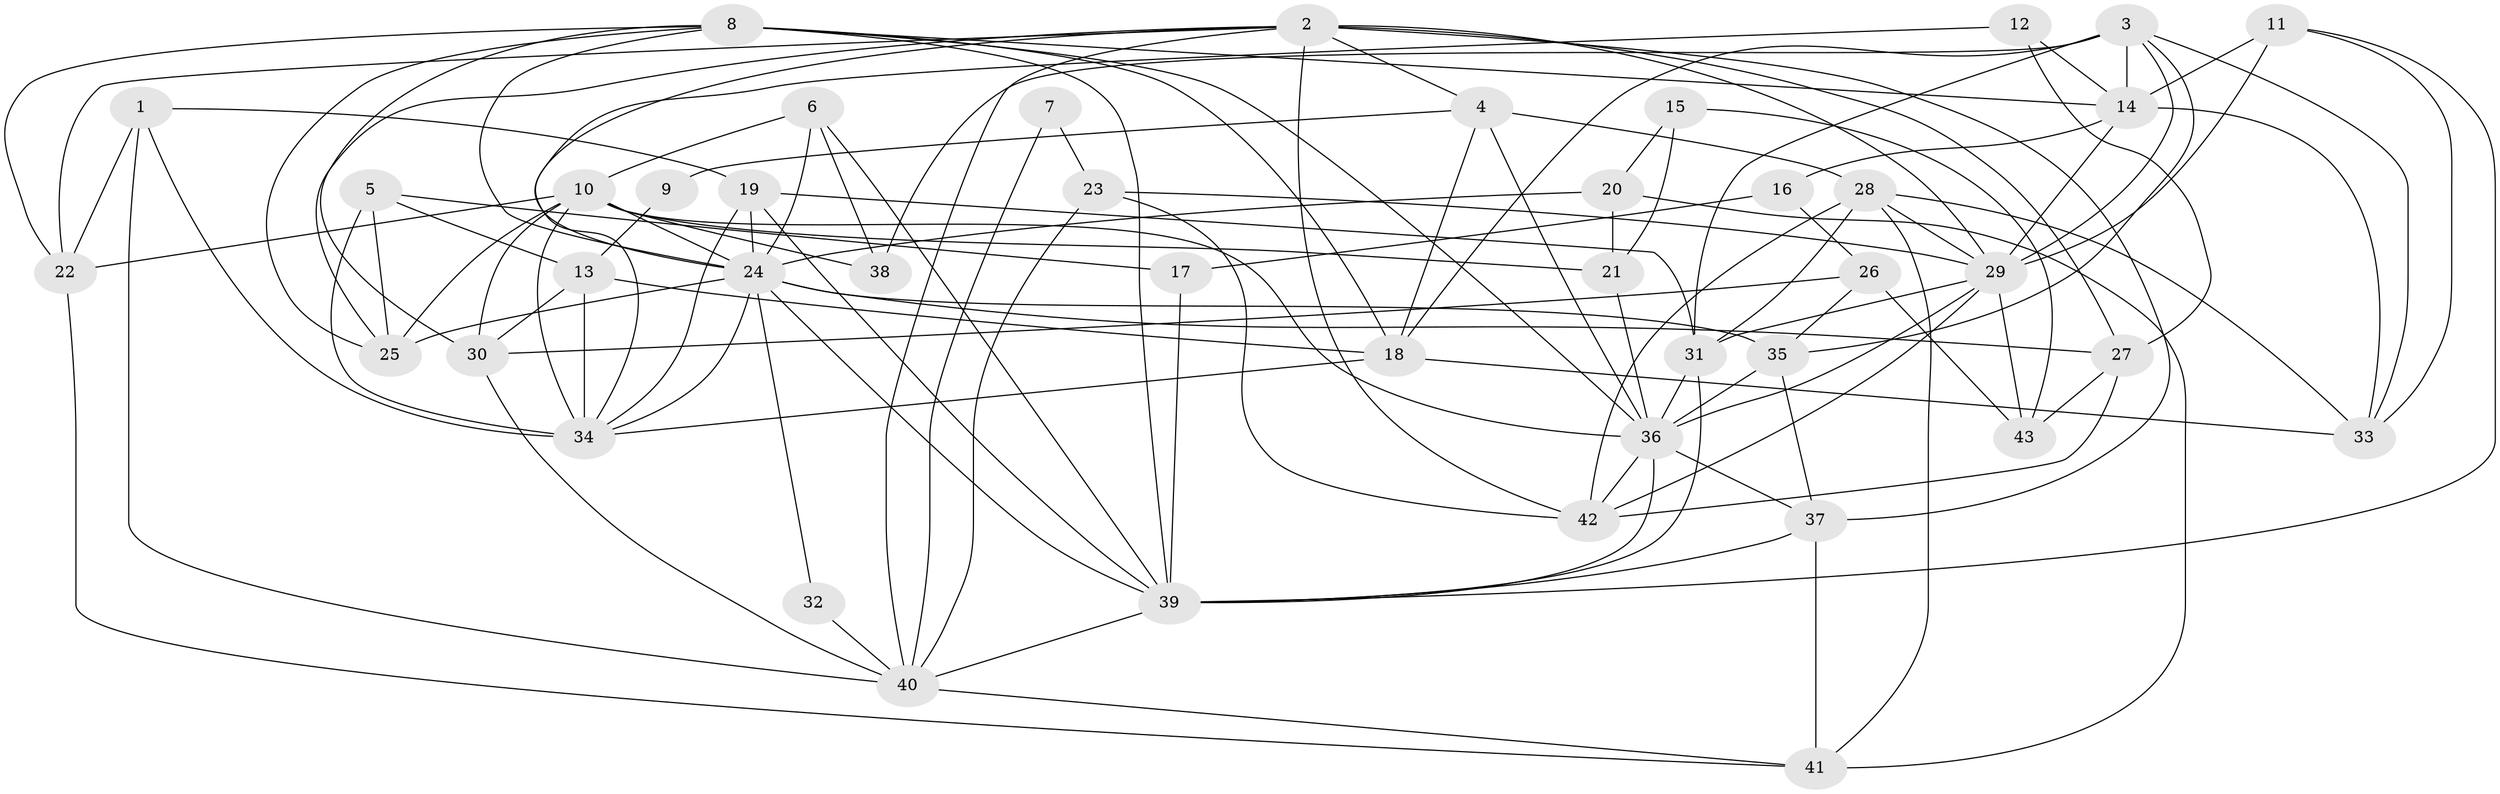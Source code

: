 // original degree distribution, {6: 0.11627906976744186, 7: 0.023255813953488372, 3: 0.29069767441860467, 4: 0.29069767441860467, 2: 0.11627906976744186, 5: 0.1511627906976744, 10: 0.011627906976744186}
// Generated by graph-tools (version 1.1) at 2025/02/03/09/25 03:02:08]
// undirected, 43 vertices, 117 edges
graph export_dot {
graph [start="1"]
  node [color=gray90,style=filled];
  1;
  2;
  3;
  4;
  5;
  6;
  7;
  8;
  9;
  10;
  11;
  12;
  13;
  14;
  15;
  16;
  17;
  18;
  19;
  20;
  21;
  22;
  23;
  24;
  25;
  26;
  27;
  28;
  29;
  30;
  31;
  32;
  33;
  34;
  35;
  36;
  37;
  38;
  39;
  40;
  41;
  42;
  43;
  1 -- 19 [weight=1.0];
  1 -- 22 [weight=1.0];
  1 -- 34 [weight=1.0];
  1 -- 40 [weight=1.0];
  2 -- 4 [weight=1.0];
  2 -- 22 [weight=1.0];
  2 -- 24 [weight=1.0];
  2 -- 25 [weight=2.0];
  2 -- 27 [weight=1.0];
  2 -- 29 [weight=1.0];
  2 -- 37 [weight=1.0];
  2 -- 40 [weight=1.0];
  2 -- 42 [weight=1.0];
  3 -- 14 [weight=1.0];
  3 -- 18 [weight=1.0];
  3 -- 29 [weight=1.0];
  3 -- 31 [weight=1.0];
  3 -- 33 [weight=1.0];
  3 -- 35 [weight=1.0];
  3 -- 38 [weight=1.0];
  4 -- 9 [weight=1.0];
  4 -- 18 [weight=1.0];
  4 -- 28 [weight=1.0];
  4 -- 36 [weight=1.0];
  5 -- 13 [weight=1.0];
  5 -- 17 [weight=1.0];
  5 -- 25 [weight=2.0];
  5 -- 34 [weight=1.0];
  6 -- 10 [weight=1.0];
  6 -- 24 [weight=2.0];
  6 -- 38 [weight=1.0];
  6 -- 39 [weight=1.0];
  7 -- 23 [weight=1.0];
  7 -- 40 [weight=1.0];
  8 -- 14 [weight=1.0];
  8 -- 18 [weight=1.0];
  8 -- 22 [weight=1.0];
  8 -- 24 [weight=1.0];
  8 -- 25 [weight=1.0];
  8 -- 30 [weight=1.0];
  8 -- 36 [weight=1.0];
  8 -- 39 [weight=1.0];
  9 -- 13 [weight=1.0];
  10 -- 21 [weight=1.0];
  10 -- 22 [weight=1.0];
  10 -- 24 [weight=1.0];
  10 -- 25 [weight=1.0];
  10 -- 30 [weight=2.0];
  10 -- 34 [weight=1.0];
  10 -- 36 [weight=1.0];
  10 -- 38 [weight=1.0];
  11 -- 14 [weight=2.0];
  11 -- 29 [weight=1.0];
  11 -- 33 [weight=1.0];
  11 -- 39 [weight=1.0];
  12 -- 14 [weight=1.0];
  12 -- 27 [weight=1.0];
  12 -- 34 [weight=1.0];
  13 -- 18 [weight=1.0];
  13 -- 30 [weight=1.0];
  13 -- 34 [weight=2.0];
  14 -- 16 [weight=1.0];
  14 -- 29 [weight=1.0];
  14 -- 33 [weight=1.0];
  15 -- 20 [weight=1.0];
  15 -- 21 [weight=1.0];
  15 -- 43 [weight=1.0];
  16 -- 17 [weight=1.0];
  16 -- 26 [weight=1.0];
  17 -- 39 [weight=1.0];
  18 -- 33 [weight=1.0];
  18 -- 34 [weight=1.0];
  19 -- 24 [weight=1.0];
  19 -- 31 [weight=1.0];
  19 -- 34 [weight=1.0];
  19 -- 39 [weight=1.0];
  20 -- 21 [weight=1.0];
  20 -- 24 [weight=3.0];
  20 -- 41 [weight=1.0];
  21 -- 36 [weight=1.0];
  22 -- 41 [weight=1.0];
  23 -- 29 [weight=1.0];
  23 -- 40 [weight=1.0];
  23 -- 42 [weight=1.0];
  24 -- 25 [weight=1.0];
  24 -- 27 [weight=1.0];
  24 -- 32 [weight=1.0];
  24 -- 34 [weight=1.0];
  24 -- 35 [weight=1.0];
  24 -- 39 [weight=1.0];
  26 -- 30 [weight=1.0];
  26 -- 35 [weight=1.0];
  26 -- 43 [weight=1.0];
  27 -- 42 [weight=1.0];
  27 -- 43 [weight=1.0];
  28 -- 29 [weight=1.0];
  28 -- 31 [weight=1.0];
  28 -- 33 [weight=1.0];
  28 -- 41 [weight=1.0];
  28 -- 42 [weight=1.0];
  29 -- 31 [weight=1.0];
  29 -- 36 [weight=2.0];
  29 -- 42 [weight=1.0];
  29 -- 43 [weight=1.0];
  30 -- 40 [weight=1.0];
  31 -- 36 [weight=1.0];
  31 -- 39 [weight=1.0];
  32 -- 40 [weight=1.0];
  35 -- 36 [weight=1.0];
  35 -- 37 [weight=1.0];
  36 -- 37 [weight=2.0];
  36 -- 39 [weight=1.0];
  36 -- 42 [weight=1.0];
  37 -- 39 [weight=1.0];
  37 -- 41 [weight=1.0];
  39 -- 40 [weight=1.0];
  40 -- 41 [weight=1.0];
}
